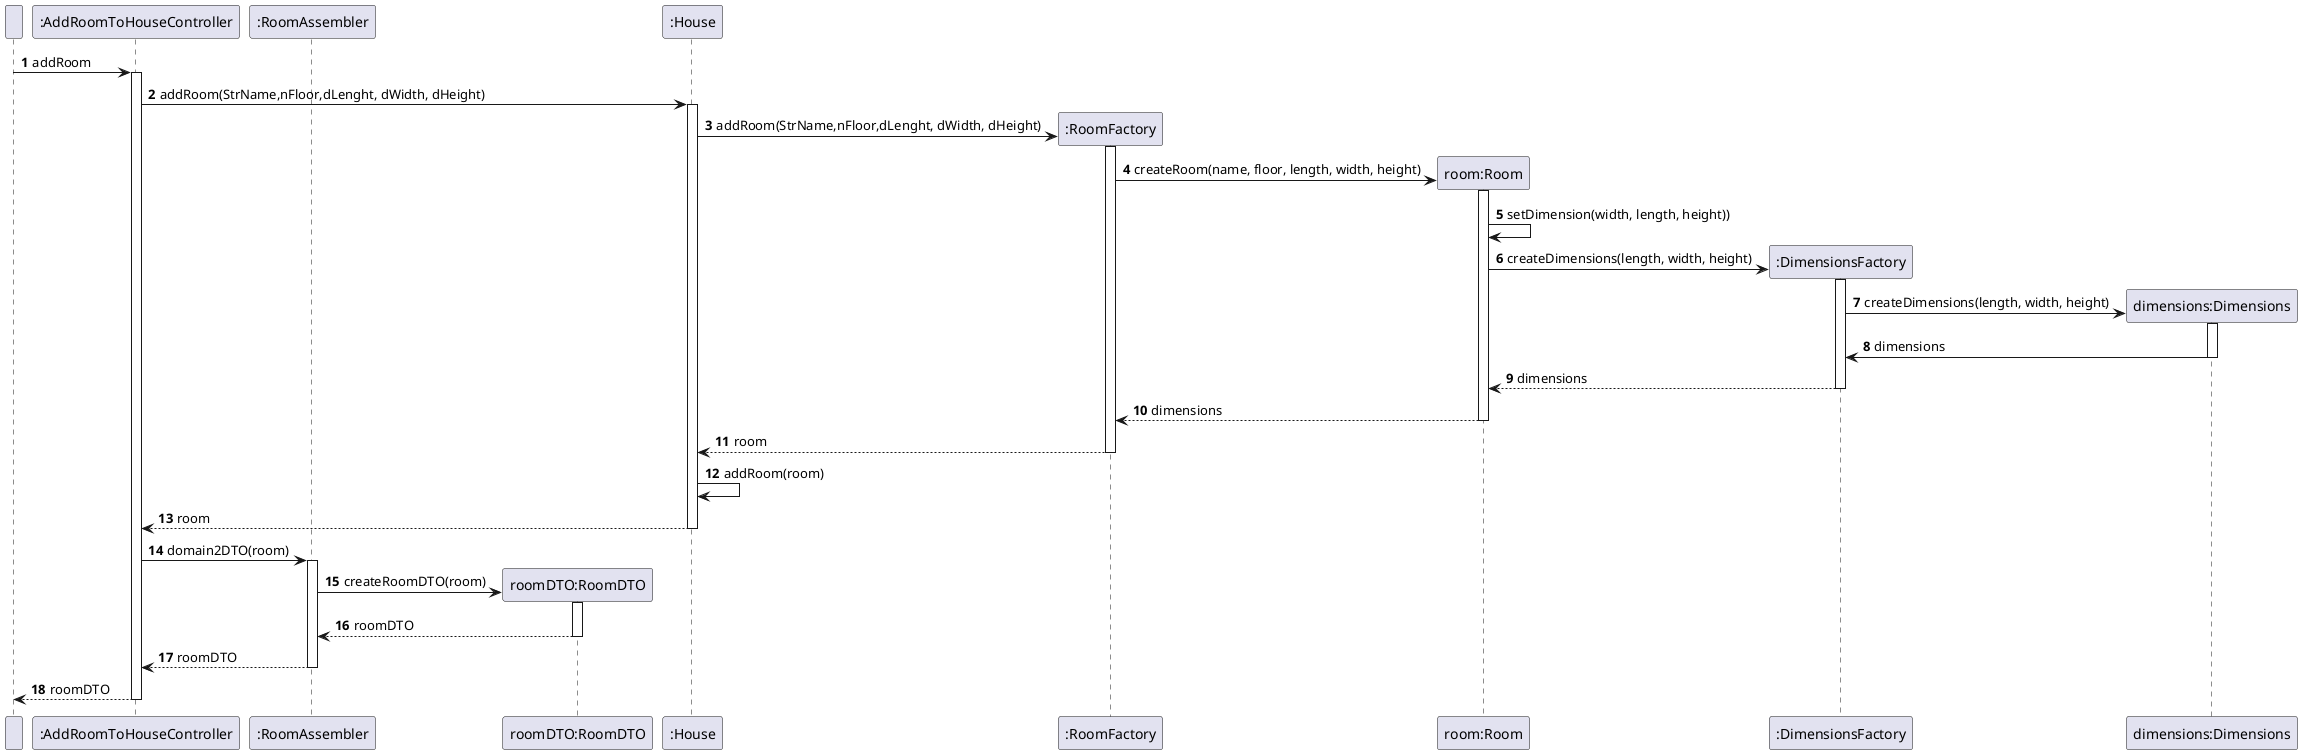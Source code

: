 @startuml
autonumber

participant " " as User
participant ":AddRoomToHouseController" as Controller
participant ":RoomAssembler" as Assembler
participant "roomDTO:RoomDTO" as RoomDTO
participant ":House" as House
participant ":RoomFactory" as RoomFactory
participant "room:Room" as Room
participant ":DimensionsFactory" as DimensionsFactory
participant "dimensions:Dimensions" as Dimensions


User -> Controller: addRoom
activate Controller
Controller -> House: addRoom(StrName,nFloor,dLenght, dWidth, dHeight)
activate House

create RoomFactory
House -> RoomFactory: addRoom(StrName,nFloor,dLenght, dWidth, dHeight)
activate RoomFactory

create Room
RoomFactory -> Room: createRoom(name, floor, length, width, height)
activate Room
Room -> Room: setDimension(width, length, height))

create DimensionsFactory
Room -> DimensionsFactory: createDimensions(length, width, height)
activate DimensionsFactory

create Dimensions
DimensionsFactory -> Dimensions: createDimensions(length, width, height)
activate Dimensions
Dimensions -> DimensionsFactory: dimensions
deactivate Dimensions

DimensionsFactory --> Room: dimensions
deactivate DimensionsFactory
Room --> RoomFactory:dimensions
deactivate Room

RoomFactory --> House: room
deactivate RoomFactory

House -> House: addRoom(room)
House --> Controller: room
deactivate House

Controller -> Assembler: domain2DTO(room)
activate Assembler

create RoomDTO
Assembler -> RoomDTO : createRoomDTO(room)
activate RoomDTO
RoomDTO --> Assembler: roomDTO
deactivate RoomDTO

Assembler --> Controller: roomDTO
deactivate Assembler
Controller --> User: roomDTO
deactivate Controller

@enduml